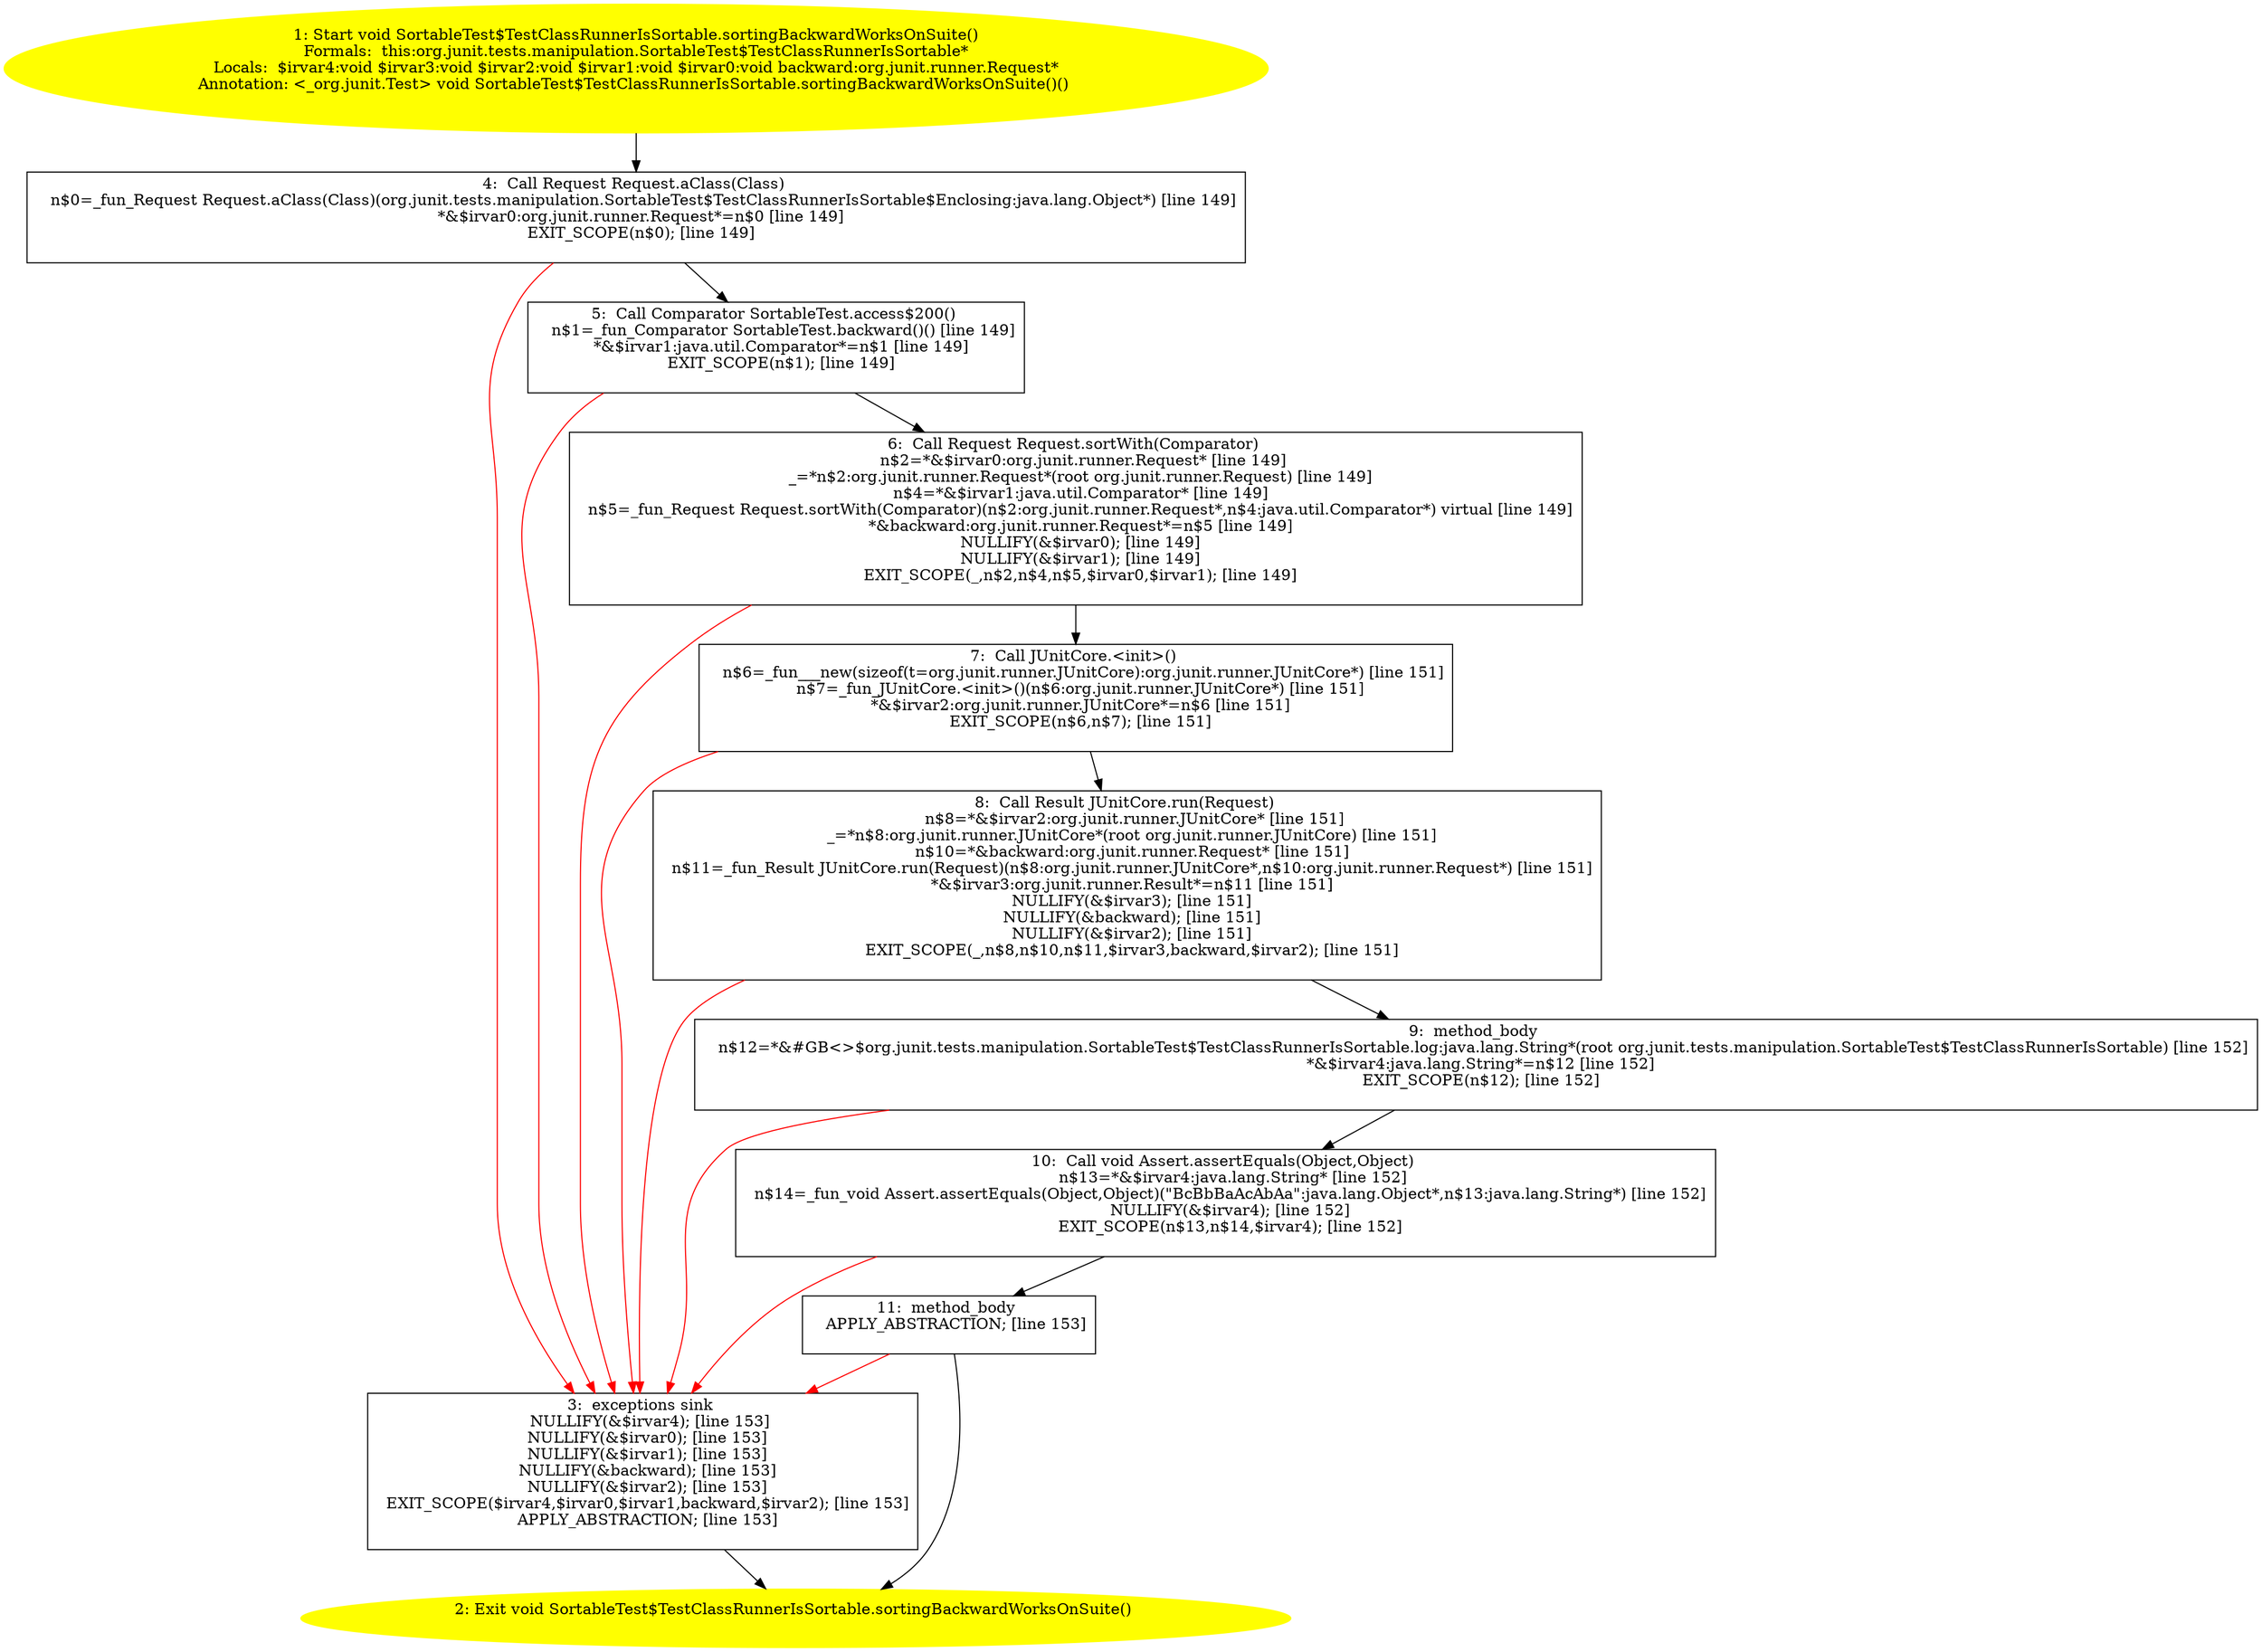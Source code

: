 /* @generated */
digraph cfg {
"org.junit.tests.manipulation.SortableTest$TestClassRunnerIsSortable.sortingBackwardWorksOnSuite():vo.695a38b2fb6841c4a076f1ccf45e3a89_1" [label="1: Start void SortableTest$TestClassRunnerIsSortable.sortingBackwardWorksOnSuite()\nFormals:  this:org.junit.tests.manipulation.SortableTest$TestClassRunnerIsSortable*\nLocals:  $irvar4:void $irvar3:void $irvar2:void $irvar1:void $irvar0:void backward:org.junit.runner.Request*\nAnnotation: <_org.junit.Test> void SortableTest$TestClassRunnerIsSortable.sortingBackwardWorksOnSuite()() \n  " color=yellow style=filled]
	

	 "org.junit.tests.manipulation.SortableTest$TestClassRunnerIsSortable.sortingBackwardWorksOnSuite():vo.695a38b2fb6841c4a076f1ccf45e3a89_1" -> "org.junit.tests.manipulation.SortableTest$TestClassRunnerIsSortable.sortingBackwardWorksOnSuite():vo.695a38b2fb6841c4a076f1ccf45e3a89_4" ;
"org.junit.tests.manipulation.SortableTest$TestClassRunnerIsSortable.sortingBackwardWorksOnSuite():vo.695a38b2fb6841c4a076f1ccf45e3a89_2" [label="2: Exit void SortableTest$TestClassRunnerIsSortable.sortingBackwardWorksOnSuite() \n  " color=yellow style=filled]
	

"org.junit.tests.manipulation.SortableTest$TestClassRunnerIsSortable.sortingBackwardWorksOnSuite():vo.695a38b2fb6841c4a076f1ccf45e3a89_3" [label="3:  exceptions sink \n   NULLIFY(&$irvar4); [line 153]\n  NULLIFY(&$irvar0); [line 153]\n  NULLIFY(&$irvar1); [line 153]\n  NULLIFY(&backward); [line 153]\n  NULLIFY(&$irvar2); [line 153]\n  EXIT_SCOPE($irvar4,$irvar0,$irvar1,backward,$irvar2); [line 153]\n  APPLY_ABSTRACTION; [line 153]\n " shape="box"]
	

	 "org.junit.tests.manipulation.SortableTest$TestClassRunnerIsSortable.sortingBackwardWorksOnSuite():vo.695a38b2fb6841c4a076f1ccf45e3a89_3" -> "org.junit.tests.manipulation.SortableTest$TestClassRunnerIsSortable.sortingBackwardWorksOnSuite():vo.695a38b2fb6841c4a076f1ccf45e3a89_2" ;
"org.junit.tests.manipulation.SortableTest$TestClassRunnerIsSortable.sortingBackwardWorksOnSuite():vo.695a38b2fb6841c4a076f1ccf45e3a89_4" [label="4:  Call Request Request.aClass(Class) \n   n$0=_fun_Request Request.aClass(Class)(org.junit.tests.manipulation.SortableTest$TestClassRunnerIsSortable$Enclosing:java.lang.Object*) [line 149]\n  *&$irvar0:org.junit.runner.Request*=n$0 [line 149]\n  EXIT_SCOPE(n$0); [line 149]\n " shape="box"]
	

	 "org.junit.tests.manipulation.SortableTest$TestClassRunnerIsSortable.sortingBackwardWorksOnSuite():vo.695a38b2fb6841c4a076f1ccf45e3a89_4" -> "org.junit.tests.manipulation.SortableTest$TestClassRunnerIsSortable.sortingBackwardWorksOnSuite():vo.695a38b2fb6841c4a076f1ccf45e3a89_5" ;
	 "org.junit.tests.manipulation.SortableTest$TestClassRunnerIsSortable.sortingBackwardWorksOnSuite():vo.695a38b2fb6841c4a076f1ccf45e3a89_4" -> "org.junit.tests.manipulation.SortableTest$TestClassRunnerIsSortable.sortingBackwardWorksOnSuite():vo.695a38b2fb6841c4a076f1ccf45e3a89_3" [color="red" ];
"org.junit.tests.manipulation.SortableTest$TestClassRunnerIsSortable.sortingBackwardWorksOnSuite():vo.695a38b2fb6841c4a076f1ccf45e3a89_5" [label="5:  Call Comparator SortableTest.access$200() \n   n$1=_fun_Comparator SortableTest.backward()() [line 149]\n  *&$irvar1:java.util.Comparator*=n$1 [line 149]\n  EXIT_SCOPE(n$1); [line 149]\n " shape="box"]
	

	 "org.junit.tests.manipulation.SortableTest$TestClassRunnerIsSortable.sortingBackwardWorksOnSuite():vo.695a38b2fb6841c4a076f1ccf45e3a89_5" -> "org.junit.tests.manipulation.SortableTest$TestClassRunnerIsSortable.sortingBackwardWorksOnSuite():vo.695a38b2fb6841c4a076f1ccf45e3a89_6" ;
	 "org.junit.tests.manipulation.SortableTest$TestClassRunnerIsSortable.sortingBackwardWorksOnSuite():vo.695a38b2fb6841c4a076f1ccf45e3a89_5" -> "org.junit.tests.manipulation.SortableTest$TestClassRunnerIsSortable.sortingBackwardWorksOnSuite():vo.695a38b2fb6841c4a076f1ccf45e3a89_3" [color="red" ];
"org.junit.tests.manipulation.SortableTest$TestClassRunnerIsSortable.sortingBackwardWorksOnSuite():vo.695a38b2fb6841c4a076f1ccf45e3a89_6" [label="6:  Call Request Request.sortWith(Comparator) \n   n$2=*&$irvar0:org.junit.runner.Request* [line 149]\n  _=*n$2:org.junit.runner.Request*(root org.junit.runner.Request) [line 149]\n  n$4=*&$irvar1:java.util.Comparator* [line 149]\n  n$5=_fun_Request Request.sortWith(Comparator)(n$2:org.junit.runner.Request*,n$4:java.util.Comparator*) virtual [line 149]\n  *&backward:org.junit.runner.Request*=n$5 [line 149]\n  NULLIFY(&$irvar0); [line 149]\n  NULLIFY(&$irvar1); [line 149]\n  EXIT_SCOPE(_,n$2,n$4,n$5,$irvar0,$irvar1); [line 149]\n " shape="box"]
	

	 "org.junit.tests.manipulation.SortableTest$TestClassRunnerIsSortable.sortingBackwardWorksOnSuite():vo.695a38b2fb6841c4a076f1ccf45e3a89_6" -> "org.junit.tests.manipulation.SortableTest$TestClassRunnerIsSortable.sortingBackwardWorksOnSuite():vo.695a38b2fb6841c4a076f1ccf45e3a89_7" ;
	 "org.junit.tests.manipulation.SortableTest$TestClassRunnerIsSortable.sortingBackwardWorksOnSuite():vo.695a38b2fb6841c4a076f1ccf45e3a89_6" -> "org.junit.tests.manipulation.SortableTest$TestClassRunnerIsSortable.sortingBackwardWorksOnSuite():vo.695a38b2fb6841c4a076f1ccf45e3a89_3" [color="red" ];
"org.junit.tests.manipulation.SortableTest$TestClassRunnerIsSortable.sortingBackwardWorksOnSuite():vo.695a38b2fb6841c4a076f1ccf45e3a89_7" [label="7:  Call JUnitCore.<init>() \n   n$6=_fun___new(sizeof(t=org.junit.runner.JUnitCore):org.junit.runner.JUnitCore*) [line 151]\n  n$7=_fun_JUnitCore.<init>()(n$6:org.junit.runner.JUnitCore*) [line 151]\n  *&$irvar2:org.junit.runner.JUnitCore*=n$6 [line 151]\n  EXIT_SCOPE(n$6,n$7); [line 151]\n " shape="box"]
	

	 "org.junit.tests.manipulation.SortableTest$TestClassRunnerIsSortable.sortingBackwardWorksOnSuite():vo.695a38b2fb6841c4a076f1ccf45e3a89_7" -> "org.junit.tests.manipulation.SortableTest$TestClassRunnerIsSortable.sortingBackwardWorksOnSuite():vo.695a38b2fb6841c4a076f1ccf45e3a89_8" ;
	 "org.junit.tests.manipulation.SortableTest$TestClassRunnerIsSortable.sortingBackwardWorksOnSuite():vo.695a38b2fb6841c4a076f1ccf45e3a89_7" -> "org.junit.tests.manipulation.SortableTest$TestClassRunnerIsSortable.sortingBackwardWorksOnSuite():vo.695a38b2fb6841c4a076f1ccf45e3a89_3" [color="red" ];
"org.junit.tests.manipulation.SortableTest$TestClassRunnerIsSortable.sortingBackwardWorksOnSuite():vo.695a38b2fb6841c4a076f1ccf45e3a89_8" [label="8:  Call Result JUnitCore.run(Request) \n   n$8=*&$irvar2:org.junit.runner.JUnitCore* [line 151]\n  _=*n$8:org.junit.runner.JUnitCore*(root org.junit.runner.JUnitCore) [line 151]\n  n$10=*&backward:org.junit.runner.Request* [line 151]\n  n$11=_fun_Result JUnitCore.run(Request)(n$8:org.junit.runner.JUnitCore*,n$10:org.junit.runner.Request*) [line 151]\n  *&$irvar3:org.junit.runner.Result*=n$11 [line 151]\n  NULLIFY(&$irvar3); [line 151]\n  NULLIFY(&backward); [line 151]\n  NULLIFY(&$irvar2); [line 151]\n  EXIT_SCOPE(_,n$8,n$10,n$11,$irvar3,backward,$irvar2); [line 151]\n " shape="box"]
	

	 "org.junit.tests.manipulation.SortableTest$TestClassRunnerIsSortable.sortingBackwardWorksOnSuite():vo.695a38b2fb6841c4a076f1ccf45e3a89_8" -> "org.junit.tests.manipulation.SortableTest$TestClassRunnerIsSortable.sortingBackwardWorksOnSuite():vo.695a38b2fb6841c4a076f1ccf45e3a89_9" ;
	 "org.junit.tests.manipulation.SortableTest$TestClassRunnerIsSortable.sortingBackwardWorksOnSuite():vo.695a38b2fb6841c4a076f1ccf45e3a89_8" -> "org.junit.tests.manipulation.SortableTest$TestClassRunnerIsSortable.sortingBackwardWorksOnSuite():vo.695a38b2fb6841c4a076f1ccf45e3a89_3" [color="red" ];
"org.junit.tests.manipulation.SortableTest$TestClassRunnerIsSortable.sortingBackwardWorksOnSuite():vo.695a38b2fb6841c4a076f1ccf45e3a89_9" [label="9:  method_body \n   n$12=*&#GB<>$org.junit.tests.manipulation.SortableTest$TestClassRunnerIsSortable.log:java.lang.String*(root org.junit.tests.manipulation.SortableTest$TestClassRunnerIsSortable) [line 152]\n  *&$irvar4:java.lang.String*=n$12 [line 152]\n  EXIT_SCOPE(n$12); [line 152]\n " shape="box"]
	

	 "org.junit.tests.manipulation.SortableTest$TestClassRunnerIsSortable.sortingBackwardWorksOnSuite():vo.695a38b2fb6841c4a076f1ccf45e3a89_9" -> "org.junit.tests.manipulation.SortableTest$TestClassRunnerIsSortable.sortingBackwardWorksOnSuite():vo.695a38b2fb6841c4a076f1ccf45e3a89_10" ;
	 "org.junit.tests.manipulation.SortableTest$TestClassRunnerIsSortable.sortingBackwardWorksOnSuite():vo.695a38b2fb6841c4a076f1ccf45e3a89_9" -> "org.junit.tests.manipulation.SortableTest$TestClassRunnerIsSortable.sortingBackwardWorksOnSuite():vo.695a38b2fb6841c4a076f1ccf45e3a89_3" [color="red" ];
"org.junit.tests.manipulation.SortableTest$TestClassRunnerIsSortable.sortingBackwardWorksOnSuite():vo.695a38b2fb6841c4a076f1ccf45e3a89_10" [label="10:  Call void Assert.assertEquals(Object,Object) \n   n$13=*&$irvar4:java.lang.String* [line 152]\n  n$14=_fun_void Assert.assertEquals(Object,Object)(\"BcBbBaAcAbAa\":java.lang.Object*,n$13:java.lang.String*) [line 152]\n  NULLIFY(&$irvar4); [line 152]\n  EXIT_SCOPE(n$13,n$14,$irvar4); [line 152]\n " shape="box"]
	

	 "org.junit.tests.manipulation.SortableTest$TestClassRunnerIsSortable.sortingBackwardWorksOnSuite():vo.695a38b2fb6841c4a076f1ccf45e3a89_10" -> "org.junit.tests.manipulation.SortableTest$TestClassRunnerIsSortable.sortingBackwardWorksOnSuite():vo.695a38b2fb6841c4a076f1ccf45e3a89_11" ;
	 "org.junit.tests.manipulation.SortableTest$TestClassRunnerIsSortable.sortingBackwardWorksOnSuite():vo.695a38b2fb6841c4a076f1ccf45e3a89_10" -> "org.junit.tests.manipulation.SortableTest$TestClassRunnerIsSortable.sortingBackwardWorksOnSuite():vo.695a38b2fb6841c4a076f1ccf45e3a89_3" [color="red" ];
"org.junit.tests.manipulation.SortableTest$TestClassRunnerIsSortable.sortingBackwardWorksOnSuite():vo.695a38b2fb6841c4a076f1ccf45e3a89_11" [label="11:  method_body \n   APPLY_ABSTRACTION; [line 153]\n " shape="box"]
	

	 "org.junit.tests.manipulation.SortableTest$TestClassRunnerIsSortable.sortingBackwardWorksOnSuite():vo.695a38b2fb6841c4a076f1ccf45e3a89_11" -> "org.junit.tests.manipulation.SortableTest$TestClassRunnerIsSortable.sortingBackwardWorksOnSuite():vo.695a38b2fb6841c4a076f1ccf45e3a89_2" ;
	 "org.junit.tests.manipulation.SortableTest$TestClassRunnerIsSortable.sortingBackwardWorksOnSuite():vo.695a38b2fb6841c4a076f1ccf45e3a89_11" -> "org.junit.tests.manipulation.SortableTest$TestClassRunnerIsSortable.sortingBackwardWorksOnSuite():vo.695a38b2fb6841c4a076f1ccf45e3a89_3" [color="red" ];
}
